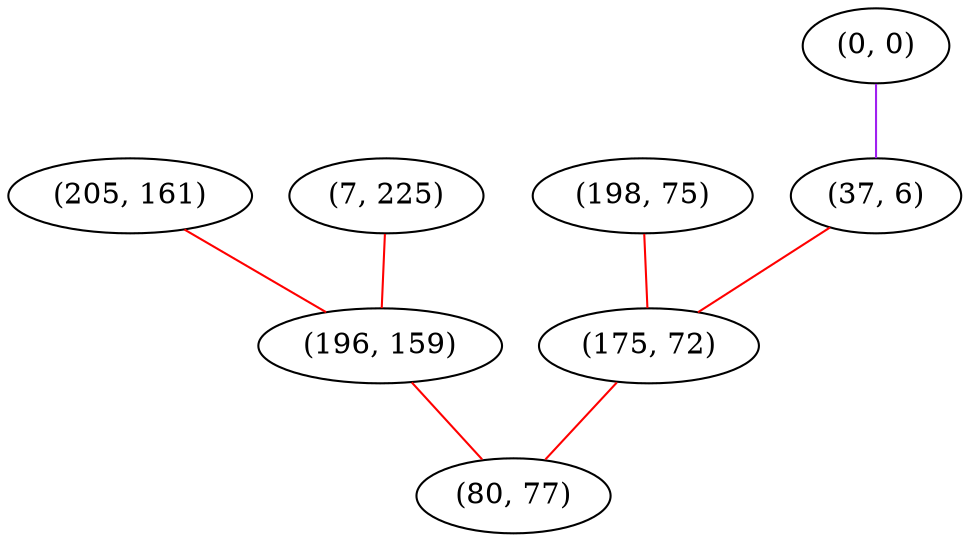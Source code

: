 graph "" {
"(205, 161)";
"(0, 0)";
"(7, 225)";
"(198, 75)";
"(37, 6)";
"(175, 72)";
"(196, 159)";
"(80, 77)";
"(205, 161)" -- "(196, 159)"  [color=red, key=0, weight=1];
"(0, 0)" -- "(37, 6)"  [color=purple, key=0, weight=4];
"(7, 225)" -- "(196, 159)"  [color=red, key=0, weight=1];
"(198, 75)" -- "(175, 72)"  [color=red, key=0, weight=1];
"(37, 6)" -- "(175, 72)"  [color=red, key=0, weight=1];
"(175, 72)" -- "(80, 77)"  [color=red, key=0, weight=1];
"(196, 159)" -- "(80, 77)"  [color=red, key=0, weight=1];
}
